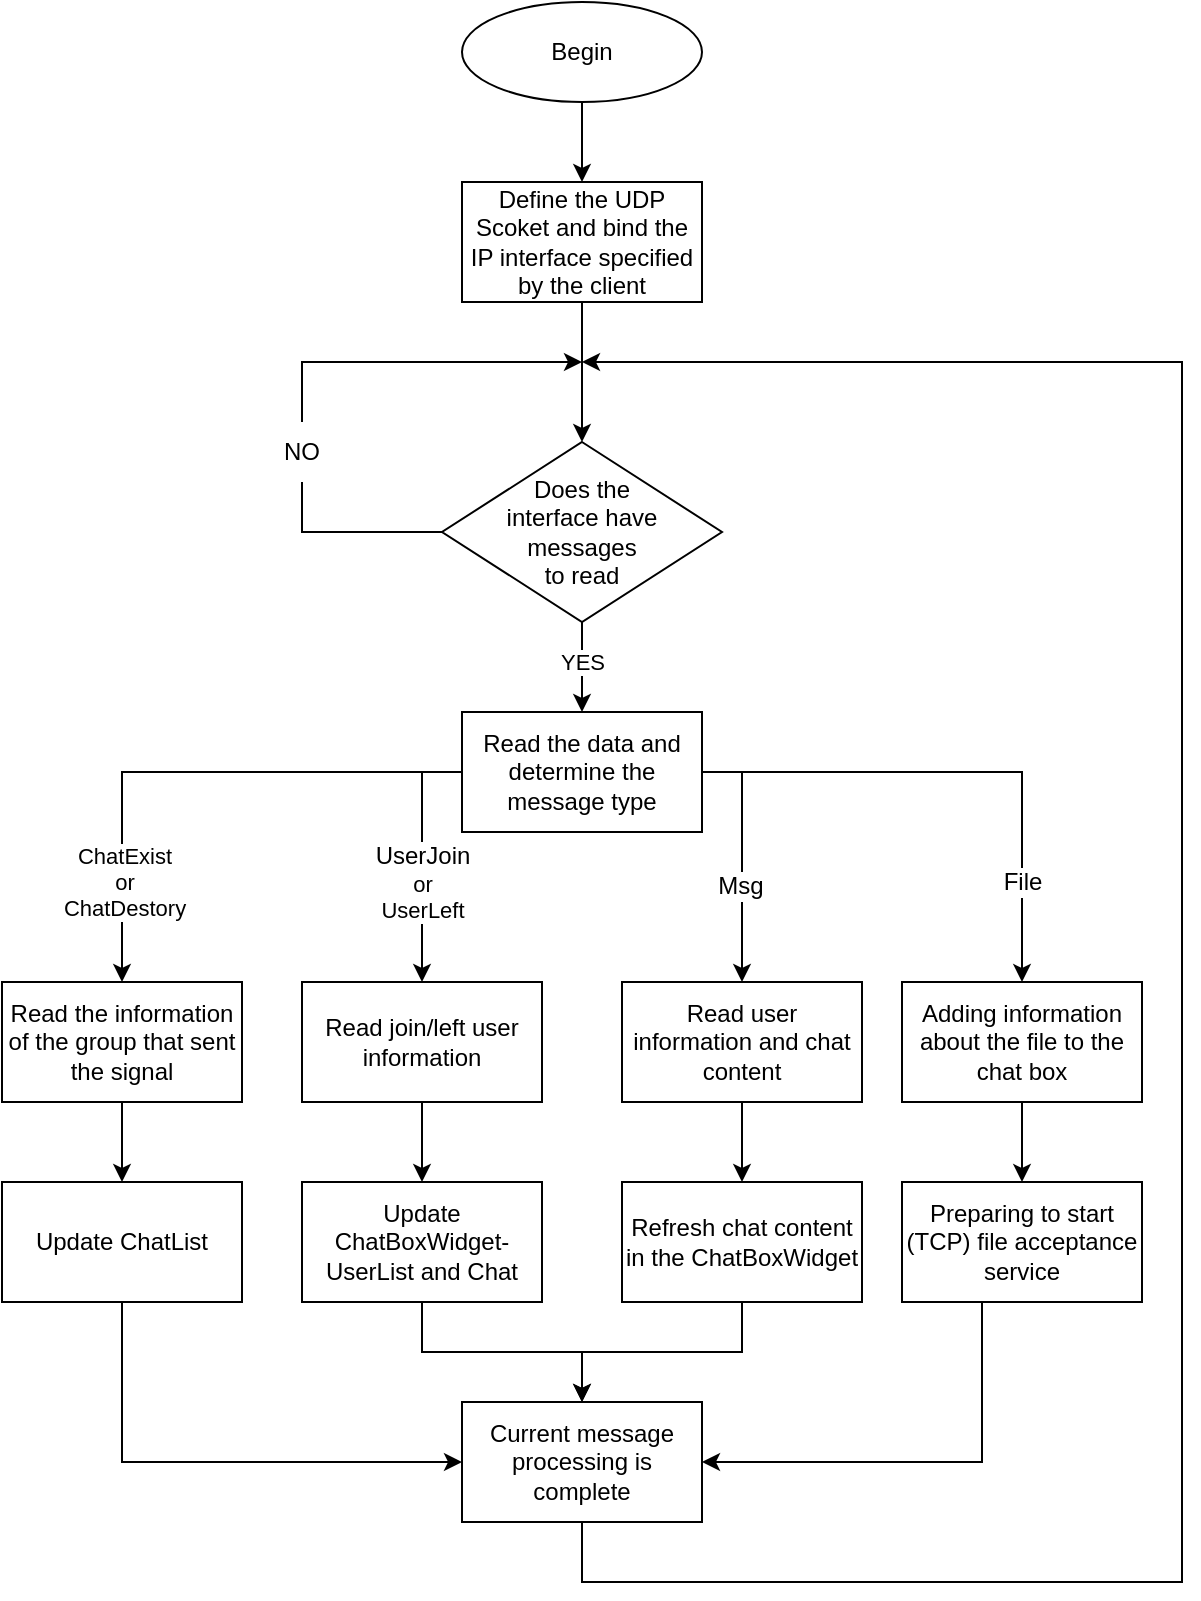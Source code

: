 <mxfile version="16.4.0" type="device"><diagram name="Page-1" id="edf60f1a-56cd-e834-aa8a-f176f3a09ee4"><mxGraphModel dx="922" dy="831" grid="1" gridSize="10" guides="1" tooltips="1" connect="1" arrows="1" fold="1" page="1" pageScale="1" pageWidth="1100" pageHeight="850" background="none" math="0" shadow="0"><root><mxCell id="0"/><mxCell id="1" parent="0"/><mxCell id="m7eRVasdm1Gi3NYcNuiF-3" style="edgeStyle=orthogonalEdgeStyle;rounded=0;orthogonalLoop=1;jettySize=auto;html=1;entryX=0.5;entryY=0;entryDx=0;entryDy=0;" parent="1" source="m7eRVasdm1Gi3NYcNuiF-1" target="m7eRVasdm1Gi3NYcNuiF-2" edge="1"><mxGeometry relative="1" as="geometry"/></mxCell><mxCell id="m7eRVasdm1Gi3NYcNuiF-1" value="Begin" style="ellipse;whiteSpace=wrap;html=1;" parent="1" vertex="1"><mxGeometry x="400" y="40" width="120" height="50" as="geometry"/></mxCell><mxCell id="m7eRVasdm1Gi3NYcNuiF-5" value="" style="edgeStyle=orthogonalEdgeStyle;rounded=0;orthogonalLoop=1;jettySize=auto;html=1;" parent="1" source="m7eRVasdm1Gi3NYcNuiF-2" target="m7eRVasdm1Gi3NYcNuiF-4" edge="1"><mxGeometry relative="1" as="geometry"/></mxCell><mxCell id="m7eRVasdm1Gi3NYcNuiF-2" value="Define the UDP Scoket and bind the IP interface specified by the client" style="rounded=0;whiteSpace=wrap;html=1;" parent="1" vertex="1"><mxGeometry x="400" y="130" width="120" height="60" as="geometry"/></mxCell><mxCell id="m7eRVasdm1Gi3NYcNuiF-6" style="edgeStyle=orthogonalEdgeStyle;rounded=0;orthogonalLoop=1;jettySize=auto;html=1;startArrow=none;" parent="1" source="m7eRVasdm1Gi3NYcNuiF-47" edge="1"><mxGeometry relative="1" as="geometry"><mxPoint x="460" y="220" as="targetPoint"/><Array as="points"><mxPoint x="320" y="220"/></Array></mxGeometry></mxCell><mxCell id="oi1cerHTNx-JzKOxxF4O-1" value="YES" style="edgeStyle=orthogonalEdgeStyle;rounded=0;orthogonalLoop=1;jettySize=auto;html=1;exitX=0.5;exitY=1;exitDx=0;exitDy=0;entryX=0.5;entryY=0;entryDx=0;entryDy=0;" parent="1" source="m7eRVasdm1Gi3NYcNuiF-4" target="m7eRVasdm1Gi3NYcNuiF-7" edge="1"><mxGeometry x="-0.111" relative="1" as="geometry"><mxPoint as="offset"/></mxGeometry></mxCell><mxCell id="m7eRVasdm1Gi3NYcNuiF-4" value="Does the &lt;br&gt;interface have &lt;br&gt;messages &lt;br&gt;to read" style="rhombus;whiteSpace=wrap;html=1;rounded=0;" parent="1" vertex="1"><mxGeometry x="390" y="260" width="140" height="90" as="geometry"/></mxCell><mxCell id="oi1cerHTNx-JzKOxxF4O-4" value="&lt;span style=&quot;font-size: 12px&quot;&gt;File&lt;/span&gt;" style="edgeStyle=orthogonalEdgeStyle;rounded=0;orthogonalLoop=1;jettySize=auto;html=1;exitX=1;exitY=0.5;exitDx=0;exitDy=0;entryX=0.5;entryY=0;entryDx=0;entryDy=0;" parent="1" source="m7eRVasdm1Gi3NYcNuiF-7" target="m7eRVasdm1Gi3NYcNuiF-18" edge="1"><mxGeometry x="0.623" relative="1" as="geometry"><mxPoint as="offset"/></mxGeometry></mxCell><mxCell id="DrCHHI4Ll-YaQnf-hFIr-3" style="edgeStyle=orthogonalEdgeStyle;rounded=0;orthogonalLoop=1;jettySize=auto;html=1;exitX=0;exitY=0.5;exitDx=0;exitDy=0;entryX=0.5;entryY=0;entryDx=0;entryDy=0;" parent="1" source="m7eRVasdm1Gi3NYcNuiF-7" target="DrCHHI4Ll-YaQnf-hFIr-1" edge="1"><mxGeometry relative="1" as="geometry"/></mxCell><mxCell id="DrCHHI4Ll-YaQnf-hFIr-4" value="&lt;span style=&quot;color: rgba(0 , 0 , 0 , 0) ; font-family: monospace ; font-size: 0px ; background-color: rgb(248 , 249 , 250)&quot;&gt;%3CmxGraphModel%3E%3Croot%3E%3CmxCell%20id%3D%220%22%2F%3E%3CmxCell%20id%3D%221%22%20parent%3D%220%22%2F%3E%3CmxCell%20id%3D%222%22%20style%3D%22edgeStyle%3DorthogonalEdgeStyle%3Brounded%3D0%3BorthogonalLoop%3D1%3BjettySize%3Dauto%3Bhtml%3D1%3BexitX%3D0%3BexitY%3D0.5%3BexitDx%3D0%3BexitDy%3D0%3BentryX%3D0.5%3BentryY%3D0%3BentryDx%3D0%3BentryDy%3D0%3B%22%20edge%3D%221%22%20parent%3D%221%22%3E%3CmxGeometry%20relative%3D%221%22%20as%3D%22geometry%22%3E%3CmxPoint%20x%3D%22400%22%20y%3D%22425%22%20as%3D%22sourcePoint%22%2F%3E%3CmxPoint%20x%3D%22100%22%20y%3D%22530%22%20as%3D%22targetPoint%22%2F%3E%3C%2FmxGeometry%3E%3C%2FmxCell%3E%3C%2Froot%3E%3C%2FmxGraphModel%3E&lt;/span&gt;" style="edgeLabel;html=1;align=center;verticalAlign=middle;resizable=0;points=[];" parent="DrCHHI4Ll-YaQnf-hFIr-3" vertex="1" connectable="0"><mxGeometry x="0.704" relative="1" as="geometry"><mxPoint as="offset"/></mxGeometry></mxCell><mxCell id="DrCHHI4Ll-YaQnf-hFIr-5" value="ChatExist&lt;br&gt;or&lt;br&gt;ChatDestory" style="edgeLabel;html=1;align=center;verticalAlign=middle;resizable=0;points=[];" parent="DrCHHI4Ll-YaQnf-hFIr-3" vertex="1" connectable="0"><mxGeometry x="0.688" y="1" relative="1" as="geometry"><mxPoint y="-7" as="offset"/></mxGeometry></mxCell><mxCell id="DrCHHI4Ll-YaQnf-hFIr-9" value="&lt;span style=&quot;font-size: 12px&quot;&gt;UserJoin&lt;br&gt;&lt;/span&gt;or&lt;br&gt;UserLeft" style="edgeStyle=orthogonalEdgeStyle;rounded=0;orthogonalLoop=1;jettySize=auto;html=1;exitX=0;exitY=0.5;exitDx=0;exitDy=0;entryX=0.5;entryY=0;entryDx=0;entryDy=0;" parent="1" source="m7eRVasdm1Gi3NYcNuiF-7" target="m7eRVasdm1Gi3NYcNuiF-25" edge="1"><mxGeometry x="0.2" relative="1" as="geometry"><mxPoint as="offset"/></mxGeometry></mxCell><mxCell id="DrCHHI4Ll-YaQnf-hFIr-10" style="edgeStyle=orthogonalEdgeStyle;rounded=0;orthogonalLoop=1;jettySize=auto;html=1;exitX=1;exitY=0.5;exitDx=0;exitDy=0;entryX=0.5;entryY=0;entryDx=0;entryDy=0;" parent="1" source="m7eRVasdm1Gi3NYcNuiF-7" target="m7eRVasdm1Gi3NYcNuiF-9" edge="1"><mxGeometry relative="1" as="geometry"/></mxCell><mxCell id="DrCHHI4Ll-YaQnf-hFIr-11" value="&lt;span style=&quot;font-size: 12px&quot;&gt;Msg&lt;/span&gt;" style="edgeLabel;html=1;align=center;verticalAlign=middle;resizable=0;points=[];" parent="DrCHHI4Ll-YaQnf-hFIr-10" vertex="1" connectable="0"><mxGeometry x="0.225" y="-1" relative="1" as="geometry"><mxPoint as="offset"/></mxGeometry></mxCell><mxCell id="m7eRVasdm1Gi3NYcNuiF-7" value="Read the data and determine the message type" style="whiteSpace=wrap;html=1;rounded=0;" parent="1" vertex="1"><mxGeometry x="400" y="395" width="120" height="60" as="geometry"/></mxCell><mxCell id="m7eRVasdm1Gi3NYcNuiF-12" value="" style="edgeStyle=orthogonalEdgeStyle;rounded=0;orthogonalLoop=1;jettySize=auto;html=1;" parent="1" source="m7eRVasdm1Gi3NYcNuiF-9" target="m7eRVasdm1Gi3NYcNuiF-11" edge="1"><mxGeometry relative="1" as="geometry"/></mxCell><mxCell id="m7eRVasdm1Gi3NYcNuiF-9" value="Read user information and chat content" style="whiteSpace=wrap;html=1;rounded=0;" parent="1" vertex="1"><mxGeometry x="480" y="530" width="120" height="60" as="geometry"/></mxCell><mxCell id="m7eRVasdm1Gi3NYcNuiF-14" value="" style="edgeStyle=orthogonalEdgeStyle;rounded=0;orthogonalLoop=1;jettySize=auto;html=1;" parent="1" source="m7eRVasdm1Gi3NYcNuiF-11" target="m7eRVasdm1Gi3NYcNuiF-13" edge="1"><mxGeometry relative="1" as="geometry"/></mxCell><mxCell id="m7eRVasdm1Gi3NYcNuiF-11" value="Refresh&amp;nbsp;chat content in the ChatBoxWidget" style="whiteSpace=wrap;html=1;rounded=0;" parent="1" vertex="1"><mxGeometry x="480" y="630" width="120" height="60" as="geometry"/></mxCell><mxCell id="m7eRVasdm1Gi3NYcNuiF-15" style="edgeStyle=orthogonalEdgeStyle;rounded=0;orthogonalLoop=1;jettySize=auto;html=1;" parent="1" source="m7eRVasdm1Gi3NYcNuiF-13" edge="1"><mxGeometry relative="1" as="geometry"><mxPoint x="460" y="220" as="targetPoint"/><Array as="points"><mxPoint x="460" y="830"/><mxPoint x="760" y="830"/><mxPoint x="760" y="220"/></Array></mxGeometry></mxCell><mxCell id="m7eRVasdm1Gi3NYcNuiF-13" value="Current message processing is complete" style="whiteSpace=wrap;html=1;rounded=0;" parent="1" vertex="1"><mxGeometry x="400" y="740" width="120" height="60" as="geometry"/></mxCell><mxCell id="m7eRVasdm1Gi3NYcNuiF-21" value="" style="edgeStyle=orthogonalEdgeStyle;rounded=0;orthogonalLoop=1;jettySize=auto;html=1;" parent="1" source="m7eRVasdm1Gi3NYcNuiF-18" target="m7eRVasdm1Gi3NYcNuiF-20" edge="1"><mxGeometry relative="1" as="geometry"/></mxCell><mxCell id="m7eRVasdm1Gi3NYcNuiF-18" value="Adding information about the file to the chat box" style="whiteSpace=wrap;html=1;rounded=0;" parent="1" vertex="1"><mxGeometry x="620" y="530" width="120" height="60" as="geometry"/></mxCell><mxCell id="eTwa_gJYHFUoCPKbIRJx-1" style="edgeStyle=orthogonalEdgeStyle;rounded=0;orthogonalLoop=1;jettySize=auto;html=1;entryX=1;entryY=0.5;entryDx=0;entryDy=0;" parent="1" source="m7eRVasdm1Gi3NYcNuiF-20" target="m7eRVasdm1Gi3NYcNuiF-13" edge="1"><mxGeometry relative="1" as="geometry"><mxPoint x="660" y="770" as="targetPoint"/><Array as="points"><mxPoint x="660" y="770"/></Array></mxGeometry></mxCell><mxCell id="m7eRVasdm1Gi3NYcNuiF-20" value="Preparing to start (TCP) file acceptance service" style="whiteSpace=wrap;html=1;rounded=0;" parent="1" vertex="1"><mxGeometry x="620" y="630" width="120" height="60" as="geometry"/></mxCell><mxCell id="oi1cerHTNx-JzKOxxF4O-7" value="" style="edgeStyle=orthogonalEdgeStyle;rounded=0;orthogonalLoop=1;jettySize=auto;html=1;" parent="1" source="m7eRVasdm1Gi3NYcNuiF-25" target="m7eRVasdm1Gi3NYcNuiF-26" edge="1"><mxGeometry relative="1" as="geometry"/></mxCell><mxCell id="m7eRVasdm1Gi3NYcNuiF-25" value="Read join/left user information" style="rounded=0;whiteSpace=wrap;html=1;" parent="1" vertex="1"><mxGeometry x="320" y="530" width="120" height="60" as="geometry"/></mxCell><mxCell id="DrCHHI4Ll-YaQnf-hFIr-12" style="edgeStyle=orthogonalEdgeStyle;rounded=0;orthogonalLoop=1;jettySize=auto;html=1;exitX=0.5;exitY=1;exitDx=0;exitDy=0;entryX=0.5;entryY=0;entryDx=0;entryDy=0;" parent="1" source="m7eRVasdm1Gi3NYcNuiF-26" target="m7eRVasdm1Gi3NYcNuiF-13" edge="1"><mxGeometry relative="1" as="geometry"/></mxCell><mxCell id="m7eRVasdm1Gi3NYcNuiF-26" value="Update ChatBoxWidget-UserList and Chat" style="rounded=0;whiteSpace=wrap;html=1;" parent="1" vertex="1"><mxGeometry x="320" y="630" width="120" height="60" as="geometry"/></mxCell><mxCell id="m7eRVasdm1Gi3NYcNuiF-47" value="NO" style="text;html=1;strokeColor=none;fillColor=none;align=center;verticalAlign=middle;whiteSpace=wrap;rounded=0;" parent="1" vertex="1"><mxGeometry x="290" y="250" width="60" height="30" as="geometry"/></mxCell><mxCell id="m7eRVasdm1Gi3NYcNuiF-48" value="" style="edgeStyle=orthogonalEdgeStyle;rounded=0;orthogonalLoop=1;jettySize=auto;html=1;endArrow=none;" parent="1" source="m7eRVasdm1Gi3NYcNuiF-4" target="m7eRVasdm1Gi3NYcNuiF-47" edge="1"><mxGeometry relative="1" as="geometry"><mxPoint x="460" y="220" as="targetPoint"/><mxPoint x="420" y="300" as="sourcePoint"/><Array as="points"><mxPoint x="320" y="305"/></Array></mxGeometry></mxCell><mxCell id="DrCHHI4Ll-YaQnf-hFIr-13" style="edgeStyle=orthogonalEdgeStyle;rounded=0;orthogonalLoop=1;jettySize=auto;html=1;exitX=0.5;exitY=1;exitDx=0;exitDy=0;entryX=0.5;entryY=0;entryDx=0;entryDy=0;" parent="1" source="DrCHHI4Ll-YaQnf-hFIr-1" target="DrCHHI4Ll-YaQnf-hFIr-2" edge="1"><mxGeometry relative="1" as="geometry"/></mxCell><mxCell id="DrCHHI4Ll-YaQnf-hFIr-1" value="Read the information of the group that sent the signal" style="rounded=0;whiteSpace=wrap;html=1;" parent="1" vertex="1"><mxGeometry x="170" y="530" width="120" height="60" as="geometry"/></mxCell><mxCell id="DrCHHI4Ll-YaQnf-hFIr-14" style="edgeStyle=orthogonalEdgeStyle;rounded=0;orthogonalLoop=1;jettySize=auto;html=1;exitX=0.5;exitY=1;exitDx=0;exitDy=0;entryX=0;entryY=0.5;entryDx=0;entryDy=0;" parent="1" source="DrCHHI4Ll-YaQnf-hFIr-2" target="m7eRVasdm1Gi3NYcNuiF-13" edge="1"><mxGeometry relative="1" as="geometry"/></mxCell><mxCell id="DrCHHI4Ll-YaQnf-hFIr-2" value="Update ChatList" style="rounded=0;whiteSpace=wrap;html=1;" parent="1" vertex="1"><mxGeometry x="170" y="630" width="120" height="60" as="geometry"/></mxCell></root></mxGraphModel></diagram></mxfile>